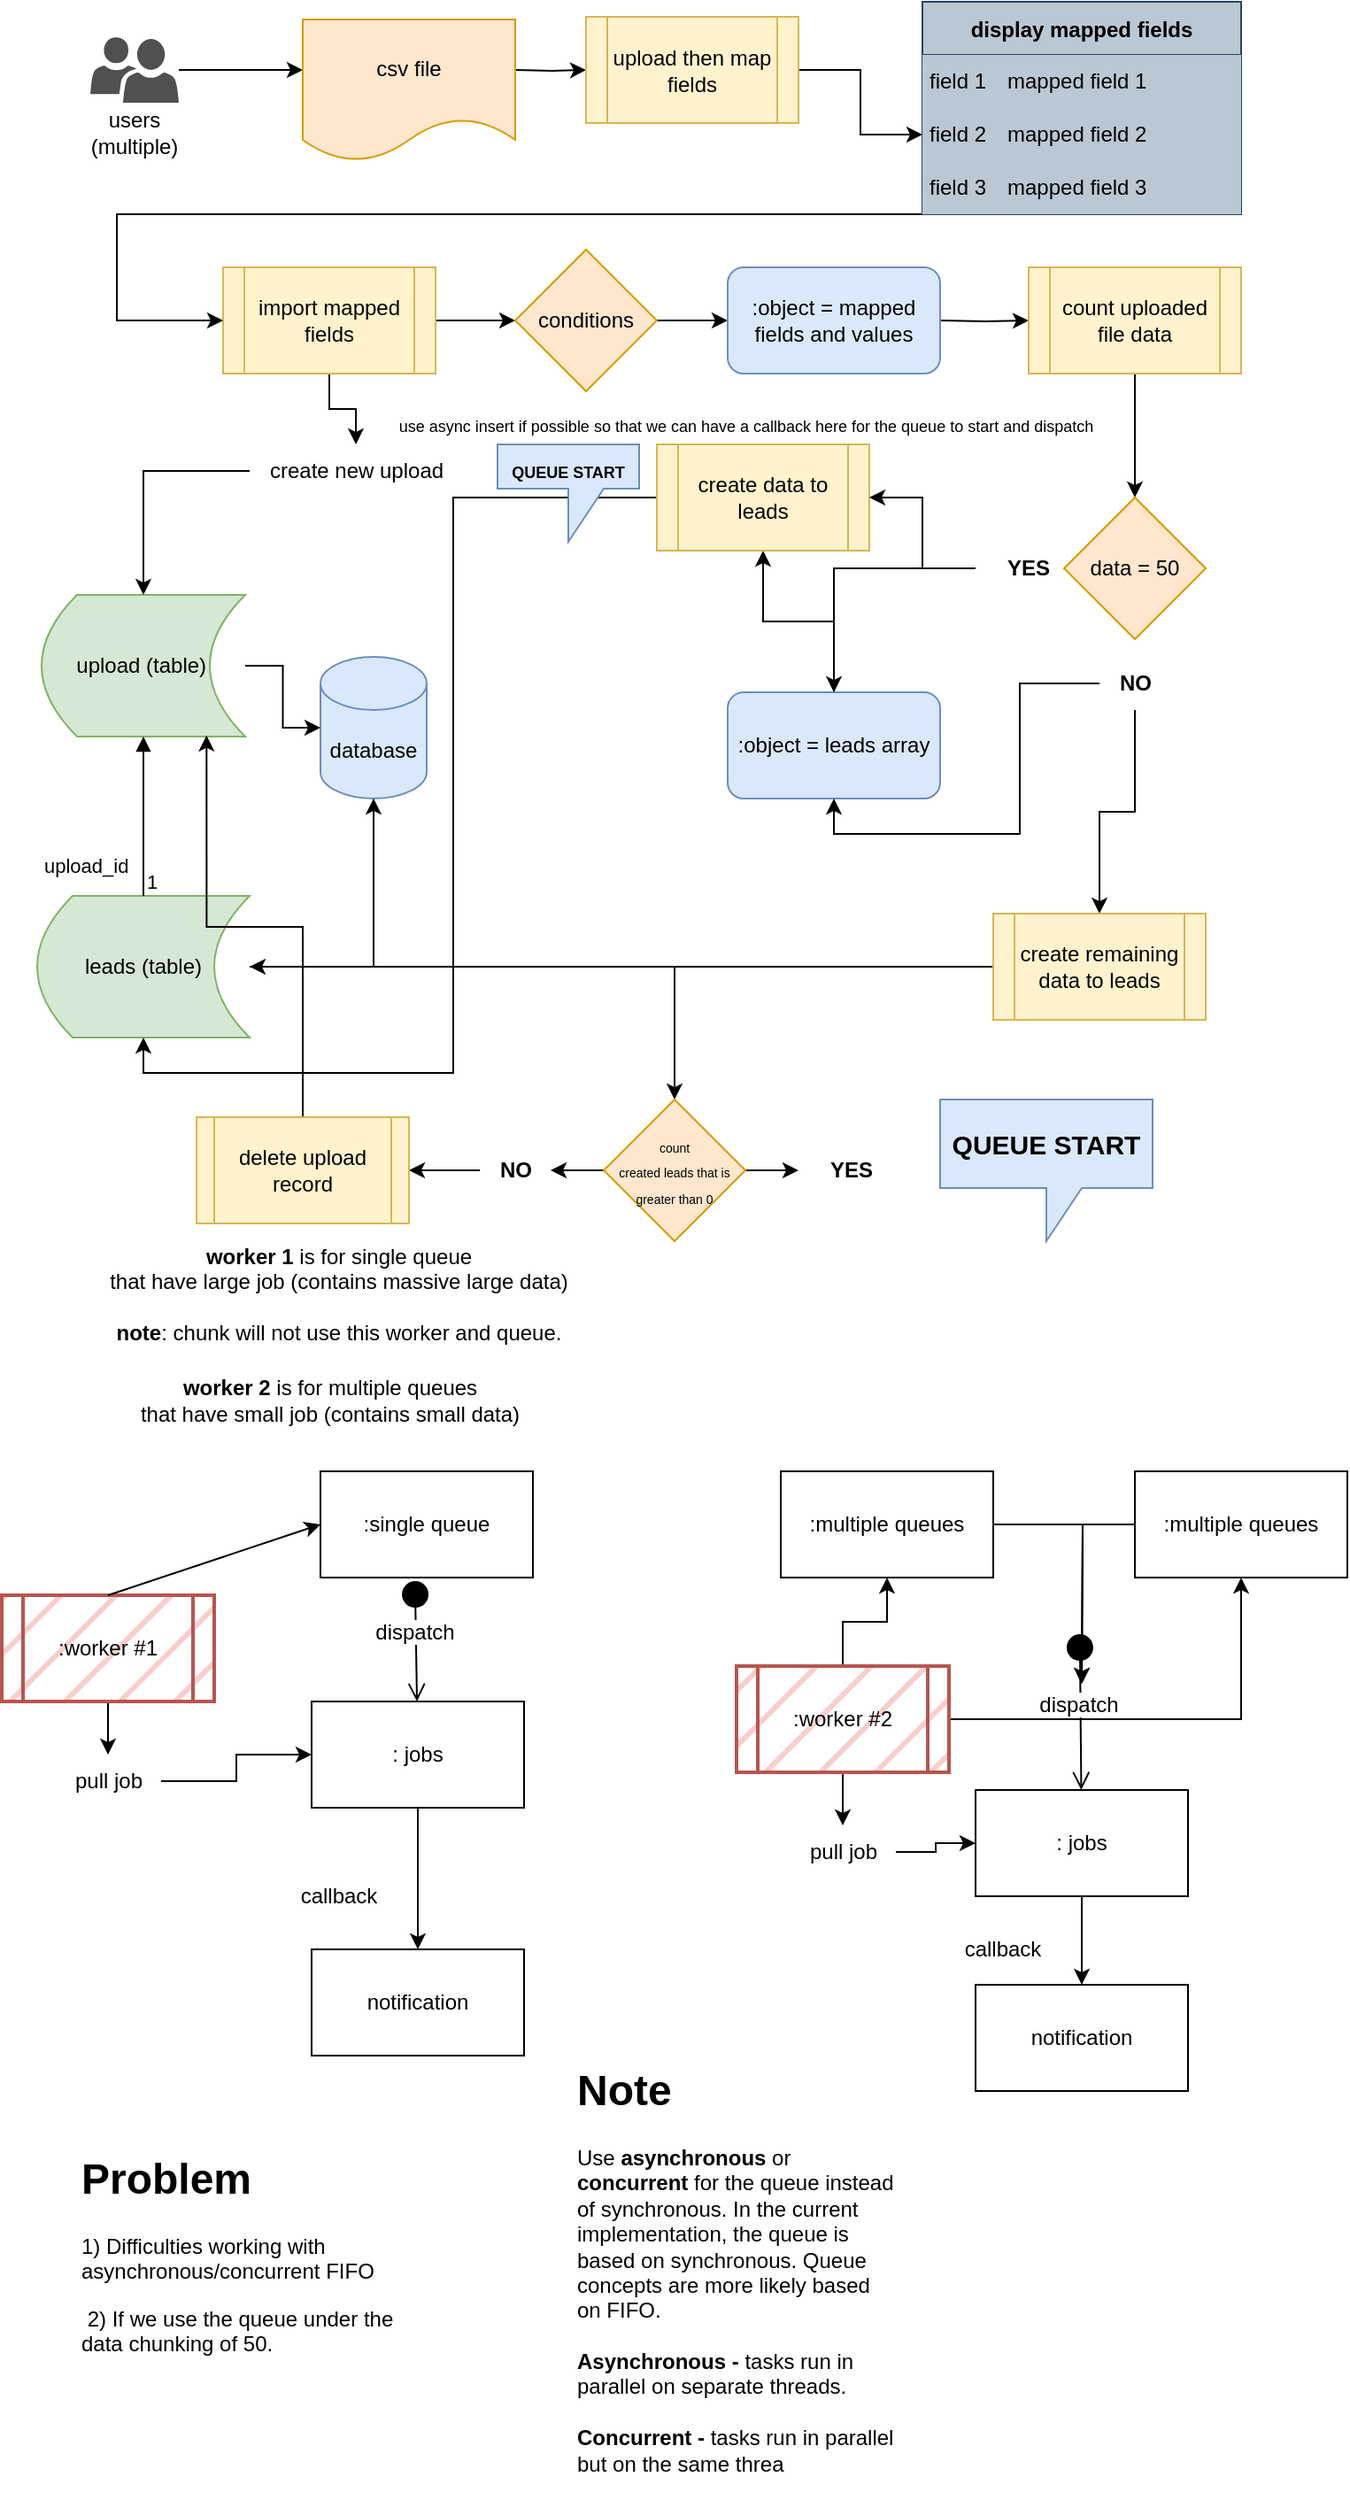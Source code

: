 <mxfile version="20.2.6" type="github">
  <diagram id="kgpKYQtTHZ0yAKxKKP6v" name="Page-1">
    <mxGraphModel dx="867" dy="518" grid="1" gridSize="10" guides="1" tooltips="1" connect="1" arrows="1" fold="1" page="1" pageScale="1" pageWidth="1200" pageHeight="1600" background="none" math="0" shadow="0">
      <root>
        <mxCell id="0" />
        <mxCell id="1" parent="0" />
        <mxCell id="4b0HBvVVqxYmfOgEoiVm-5" style="edgeStyle=orthogonalEdgeStyle;rounded=0;orthogonalLoop=1;jettySize=auto;html=1;" edge="1" parent="1" source="4b0HBvVVqxYmfOgEoiVm-2">
          <mxGeometry relative="1" as="geometry">
            <mxPoint x="650.0" y="128.5" as="targetPoint" />
          </mxGeometry>
        </mxCell>
        <mxCell id="4b0HBvVVqxYmfOgEoiVm-2" value="" style="sketch=0;pointerEvents=1;shadow=0;dashed=0;html=1;strokeColor=none;labelPosition=center;verticalLabelPosition=bottom;verticalAlign=top;align=center;fillColor=#505050;shape=mxgraph.mscae.intune.user_group" vertex="1" parent="1">
          <mxGeometry x="530" y="110" width="50" height="37" as="geometry" />
        </mxCell>
        <mxCell id="4b0HBvVVqxYmfOgEoiVm-3" value="users (multiple)" style="text;html=1;strokeColor=none;fillColor=none;align=center;verticalAlign=middle;whiteSpace=wrap;rounded=0;" vertex="1" parent="1">
          <mxGeometry x="525" y="147" width="60" height="33" as="geometry" />
        </mxCell>
        <mxCell id="4b0HBvVVqxYmfOgEoiVm-7" style="edgeStyle=orthogonalEdgeStyle;rounded=0;orthogonalLoop=1;jettySize=auto;html=1;entryX=0;entryY=0.5;entryDx=0;entryDy=0;" edge="1" parent="1" target="4b0HBvVVqxYmfOgEoiVm-6">
          <mxGeometry relative="1" as="geometry">
            <mxPoint x="770.0" y="128.471" as="sourcePoint" />
          </mxGeometry>
        </mxCell>
        <mxCell id="4b0HBvVVqxYmfOgEoiVm-101" style="edgeStyle=orthogonalEdgeStyle;rounded=0;orthogonalLoop=1;jettySize=auto;html=1;fontSize=12;" edge="1" parent="1" source="4b0HBvVVqxYmfOgEoiVm-6" target="4b0HBvVVqxYmfOgEoiVm-28">
          <mxGeometry relative="1" as="geometry" />
        </mxCell>
        <mxCell id="4b0HBvVVqxYmfOgEoiVm-6" value="upload then map fields" style="shape=process;whiteSpace=wrap;html=1;backgroundOutline=1;fillColor=#fff2cc;strokeColor=#d6b656;" vertex="1" parent="1">
          <mxGeometry x="810" y="98.5" width="120" height="60" as="geometry" />
        </mxCell>
        <mxCell id="4b0HBvVVqxYmfOgEoiVm-8" value="database" style="shape=cylinder3;whiteSpace=wrap;html=1;boundedLbl=1;backgroundOutline=1;size=15;fillColor=#dae8fc;strokeColor=#6c8ebf;" vertex="1" parent="1">
          <mxGeometry x="660" y="460" width="60" height="80" as="geometry" />
        </mxCell>
        <mxCell id="4b0HBvVVqxYmfOgEoiVm-9" value="csv file" style="shape=document;whiteSpace=wrap;html=1;boundedLbl=1;fillColor=#ffe6cc;strokeColor=#d79b00;" vertex="1" parent="1">
          <mxGeometry x="650" y="100" width="120" height="80" as="geometry" />
        </mxCell>
        <mxCell id="4b0HBvVVqxYmfOgEoiVm-18" style="edgeStyle=orthogonalEdgeStyle;rounded=0;orthogonalLoop=1;jettySize=auto;html=1;" edge="1" parent="1" source="4b0HBvVVqxYmfOgEoiVm-10" target="4b0HBvVVqxYmfOgEoiVm-8">
          <mxGeometry relative="1" as="geometry" />
        </mxCell>
        <mxCell id="4b0HBvVVqxYmfOgEoiVm-82" style="edgeStyle=orthogonalEdgeStyle;rounded=0;orthogonalLoop=1;jettySize=auto;html=1;fontSize=8;" edge="1" parent="1" source="4b0HBvVVqxYmfOgEoiVm-10" target="4b0HBvVVqxYmfOgEoiVm-78">
          <mxGeometry relative="1" as="geometry" />
        </mxCell>
        <mxCell id="4b0HBvVVqxYmfOgEoiVm-10" value="leads (table)" style="shape=dataStorage;whiteSpace=wrap;html=1;fixedSize=1;fillColor=#d5e8d4;strokeColor=#82b366;" vertex="1" parent="1">
          <mxGeometry x="500" y="595" width="120" height="80" as="geometry" />
        </mxCell>
        <mxCell id="4b0HBvVVqxYmfOgEoiVm-17" style="edgeStyle=orthogonalEdgeStyle;rounded=0;orthogonalLoop=1;jettySize=auto;html=1;entryX=0;entryY=0.5;entryDx=0;entryDy=0;entryPerimeter=0;" edge="1" parent="1" source="4b0HBvVVqxYmfOgEoiVm-11" target="4b0HBvVVqxYmfOgEoiVm-8">
          <mxGeometry relative="1" as="geometry" />
        </mxCell>
        <mxCell id="4b0HBvVVqxYmfOgEoiVm-11" value="upload (table)&amp;nbsp;" style="shape=dataStorage;whiteSpace=wrap;html=1;fixedSize=1;fillColor=#d5e8d4;strokeColor=#82b366;" vertex="1" parent="1">
          <mxGeometry x="502.5" y="425" width="115" height="80" as="geometry" />
        </mxCell>
        <mxCell id="4b0HBvVVqxYmfOgEoiVm-40" style="edgeStyle=orthogonalEdgeStyle;rounded=0;orthogonalLoop=1;jettySize=auto;html=1;entryX=0;entryY=0.5;entryDx=0;entryDy=0;" edge="1" parent="1" source="4b0HBvVVqxYmfOgEoiVm-20" target="4b0HBvVVqxYmfOgEoiVm-39">
          <mxGeometry relative="1" as="geometry" />
        </mxCell>
        <mxCell id="4b0HBvVVqxYmfOgEoiVm-73" style="edgeStyle=orthogonalEdgeStyle;rounded=0;orthogonalLoop=1;jettySize=auto;html=1;" edge="1" parent="1" source="4b0HBvVVqxYmfOgEoiVm-20" target="4b0HBvVVqxYmfOgEoiVm-72">
          <mxGeometry relative="1" as="geometry" />
        </mxCell>
        <mxCell id="4b0HBvVVqxYmfOgEoiVm-20" value="import mapped fields" style="shape=process;whiteSpace=wrap;html=1;backgroundOutline=1;fillColor=#fff2cc;strokeColor=#d6b656;" vertex="1" parent="1">
          <mxGeometry x="605" y="240" width="120" height="60" as="geometry" />
        </mxCell>
        <mxCell id="4b0HBvVVqxYmfOgEoiVm-36" style="edgeStyle=orthogonalEdgeStyle;rounded=0;orthogonalLoop=1;jettySize=auto;html=1;entryX=0;entryY=0.5;entryDx=0;entryDy=0;" edge="1" parent="1" source="4b0HBvVVqxYmfOgEoiVm-24" target="4b0HBvVVqxYmfOgEoiVm-20">
          <mxGeometry relative="1" as="geometry">
            <Array as="points">
              <mxPoint x="545" y="210" />
              <mxPoint x="545" y="270" />
            </Array>
          </mxGeometry>
        </mxCell>
        <mxCell id="4b0HBvVVqxYmfOgEoiVm-24" value="display mapped fields" style="shape=table;startSize=30;container=1;collapsible=0;childLayout=tableLayout;fixedRows=1;rowLines=0;fontStyle=1;fillColor=#bac8d3;strokeColor=#23445d;" vertex="1" parent="1">
          <mxGeometry x="1000" y="90" width="180" height="120" as="geometry" />
        </mxCell>
        <mxCell id="4b0HBvVVqxYmfOgEoiVm-25" value="" style="shape=tableRow;horizontal=0;startSize=0;swimlaneHead=0;swimlaneBody=0;top=0;left=0;bottom=0;right=0;collapsible=0;dropTarget=0;fillColor=none;points=[[0,0.5],[1,0.5]];portConstraint=eastwest;" vertex="1" parent="4b0HBvVVqxYmfOgEoiVm-24">
          <mxGeometry y="30" width="180" height="30" as="geometry" />
        </mxCell>
        <mxCell id="4b0HBvVVqxYmfOgEoiVm-26" value="field 1" style="shape=partialRectangle;html=1;whiteSpace=wrap;connectable=0;fillColor=#bac8d3;top=0;left=0;bottom=0;right=0;overflow=hidden;pointerEvents=1;strokeColor=#23445d;" vertex="1" parent="4b0HBvVVqxYmfOgEoiVm-25">
          <mxGeometry width="40" height="30" as="geometry">
            <mxRectangle width="40" height="30" as="alternateBounds" />
          </mxGeometry>
        </mxCell>
        <mxCell id="4b0HBvVVqxYmfOgEoiVm-27" value="mapped field 1" style="shape=partialRectangle;html=1;whiteSpace=wrap;connectable=0;fillColor=#bac8d3;top=0;left=0;bottom=0;right=0;align=left;spacingLeft=6;overflow=hidden;strokeColor=#23445d;" vertex="1" parent="4b0HBvVVqxYmfOgEoiVm-25">
          <mxGeometry x="40" width="140" height="30" as="geometry">
            <mxRectangle width="140" height="30" as="alternateBounds" />
          </mxGeometry>
        </mxCell>
        <mxCell id="4b0HBvVVqxYmfOgEoiVm-28" value="" style="shape=tableRow;horizontal=0;startSize=0;swimlaneHead=0;swimlaneBody=0;top=0;left=0;bottom=0;right=0;collapsible=0;dropTarget=0;fillColor=none;points=[[0,0.5],[1,0.5]];portConstraint=eastwest;" vertex="1" parent="4b0HBvVVqxYmfOgEoiVm-24">
          <mxGeometry y="60" width="180" height="30" as="geometry" />
        </mxCell>
        <mxCell id="4b0HBvVVqxYmfOgEoiVm-29" value="field 2" style="shape=partialRectangle;html=1;whiteSpace=wrap;connectable=0;fillColor=#bac8d3;top=0;left=0;bottom=0;right=0;overflow=hidden;strokeColor=#23445d;" vertex="1" parent="4b0HBvVVqxYmfOgEoiVm-28">
          <mxGeometry width="40" height="30" as="geometry">
            <mxRectangle width="40" height="30" as="alternateBounds" />
          </mxGeometry>
        </mxCell>
        <mxCell id="4b0HBvVVqxYmfOgEoiVm-30" value="mapped field 2" style="shape=partialRectangle;html=1;whiteSpace=wrap;connectable=0;fillColor=#bac8d3;top=0;left=0;bottom=0;right=0;align=left;spacingLeft=6;overflow=hidden;strokeColor=#23445d;" vertex="1" parent="4b0HBvVVqxYmfOgEoiVm-28">
          <mxGeometry x="40" width="140" height="30" as="geometry">
            <mxRectangle width="140" height="30" as="alternateBounds" />
          </mxGeometry>
        </mxCell>
        <mxCell id="4b0HBvVVqxYmfOgEoiVm-31" value="" style="shape=tableRow;horizontal=0;startSize=0;swimlaneHead=0;swimlaneBody=0;top=0;left=0;bottom=0;right=0;collapsible=0;dropTarget=0;fillColor=none;points=[[0,0.5],[1,0.5]];portConstraint=eastwest;" vertex="1" parent="4b0HBvVVqxYmfOgEoiVm-24">
          <mxGeometry y="90" width="180" height="30" as="geometry" />
        </mxCell>
        <mxCell id="4b0HBvVVqxYmfOgEoiVm-32" value="field 3" style="shape=partialRectangle;html=1;whiteSpace=wrap;connectable=0;fillColor=#bac8d3;top=0;left=0;bottom=0;right=0;overflow=hidden;strokeColor=#23445d;" vertex="1" parent="4b0HBvVVqxYmfOgEoiVm-31">
          <mxGeometry width="40" height="30" as="geometry">
            <mxRectangle width="40" height="30" as="alternateBounds" />
          </mxGeometry>
        </mxCell>
        <mxCell id="4b0HBvVVqxYmfOgEoiVm-33" value="mapped field 3" style="shape=partialRectangle;html=1;whiteSpace=wrap;connectable=0;fillColor=#bac8d3;top=0;left=0;bottom=0;right=0;align=left;spacingLeft=6;overflow=hidden;strokeColor=#23445d;" vertex="1" parent="4b0HBvVVqxYmfOgEoiVm-31">
          <mxGeometry x="40" width="140" height="30" as="geometry">
            <mxRectangle width="140" height="30" as="alternateBounds" />
          </mxGeometry>
        </mxCell>
        <mxCell id="4b0HBvVVqxYmfOgEoiVm-43" style="edgeStyle=orthogonalEdgeStyle;rounded=0;orthogonalLoop=1;jettySize=auto;html=1;entryX=0;entryY=0.5;entryDx=0;entryDy=0;" edge="1" parent="1" target="4b0HBvVVqxYmfOgEoiVm-42">
          <mxGeometry relative="1" as="geometry">
            <mxPoint x="1010" y="270" as="sourcePoint" />
          </mxGeometry>
        </mxCell>
        <mxCell id="4b0HBvVVqxYmfOgEoiVm-41" style="edgeStyle=orthogonalEdgeStyle;rounded=0;orthogonalLoop=1;jettySize=auto;html=1;entryX=0;entryY=0.5;entryDx=0;entryDy=0;" edge="1" parent="1" source="4b0HBvVVqxYmfOgEoiVm-39">
          <mxGeometry relative="1" as="geometry">
            <mxPoint x="890" y="270" as="targetPoint" />
          </mxGeometry>
        </mxCell>
        <mxCell id="4b0HBvVVqxYmfOgEoiVm-39" value="conditions" style="rhombus;whiteSpace=wrap;html=1;fillColor=#ffe6cc;strokeColor=#d79b00;" vertex="1" parent="1">
          <mxGeometry x="770" y="230" width="80" height="80" as="geometry" />
        </mxCell>
        <mxCell id="4b0HBvVVqxYmfOgEoiVm-45" style="edgeStyle=orthogonalEdgeStyle;rounded=0;orthogonalLoop=1;jettySize=auto;html=1;" edge="1" parent="1" source="4b0HBvVVqxYmfOgEoiVm-42" target="4b0HBvVVqxYmfOgEoiVm-44">
          <mxGeometry relative="1" as="geometry" />
        </mxCell>
        <mxCell id="4b0HBvVVqxYmfOgEoiVm-42" value="count uploaded file data" style="shape=process;whiteSpace=wrap;html=1;backgroundOutline=1;fillColor=#fff2cc;strokeColor=#d6b656;" vertex="1" parent="1">
          <mxGeometry x="1060" y="240" width="120" height="60" as="geometry" />
        </mxCell>
        <mxCell id="4b0HBvVVqxYmfOgEoiVm-44" value="data = 50" style="rhombus;whiteSpace=wrap;html=1;fillColor=#ffe6cc;strokeColor=#d79b00;" vertex="1" parent="1">
          <mxGeometry x="1080" y="370" width="80" height="80" as="geometry" />
        </mxCell>
        <mxCell id="4b0HBvVVqxYmfOgEoiVm-46" value="upload_id" style="endArrow=block;endFill=1;html=1;edgeStyle=orthogonalEdgeStyle;align=left;verticalAlign=top;rounded=0;entryX=0.5;entryY=1;entryDx=0;entryDy=0;" edge="1" parent="1" source="4b0HBvVVqxYmfOgEoiVm-10" target="4b0HBvVVqxYmfOgEoiVm-11">
          <mxGeometry x="-0.333" y="58" relative="1" as="geometry">
            <mxPoint x="557.5" y="535" as="sourcePoint" />
            <mxPoint x="717.5" y="535" as="targetPoint" />
            <mxPoint as="offset" />
          </mxGeometry>
        </mxCell>
        <mxCell id="4b0HBvVVqxYmfOgEoiVm-47" value="1" style="edgeLabel;resizable=0;html=1;align=left;verticalAlign=bottom;" connectable="0" vertex="1" parent="4b0HBvVVqxYmfOgEoiVm-46">
          <mxGeometry x="-1" relative="1" as="geometry" />
        </mxCell>
        <mxCell id="4b0HBvVVqxYmfOgEoiVm-70" style="edgeStyle=orthogonalEdgeStyle;rounded=0;orthogonalLoop=1;jettySize=auto;html=1;entryX=0.5;entryY=1;entryDx=0;entryDy=0;" edge="1" parent="1" source="4b0HBvVVqxYmfOgEoiVm-48" target="4b0HBvVVqxYmfOgEoiVm-49">
          <mxGeometry relative="1" as="geometry" />
        </mxCell>
        <mxCell id="4b0HBvVVqxYmfOgEoiVm-48" value=":object = leads array" style="rounded=1;whiteSpace=wrap;html=1;fillColor=#dae8fc;strokeColor=#6c8ebf;" vertex="1" parent="1">
          <mxGeometry x="890" y="480" width="120" height="60" as="geometry" />
        </mxCell>
        <mxCell id="4b0HBvVVqxYmfOgEoiVm-75" style="edgeStyle=orthogonalEdgeStyle;rounded=0;orthogonalLoop=1;jettySize=auto;html=1;entryX=0.5;entryY=1;entryDx=0;entryDy=0;" edge="1" parent="1" source="4b0HBvVVqxYmfOgEoiVm-49" target="4b0HBvVVqxYmfOgEoiVm-10">
          <mxGeometry relative="1" as="geometry" />
        </mxCell>
        <mxCell id="4b0HBvVVqxYmfOgEoiVm-49" value="create data to leads" style="shape=process;whiteSpace=wrap;html=1;backgroundOutline=1;fillColor=#fff2cc;strokeColor=#d6b656;" vertex="1" parent="1">
          <mxGeometry x="850" y="340" width="120" height="60" as="geometry" />
        </mxCell>
        <mxCell id="4b0HBvVVqxYmfOgEoiVm-68" style="edgeStyle=orthogonalEdgeStyle;rounded=0;orthogonalLoop=1;jettySize=auto;html=1;" edge="1" parent="1" source="4b0HBvVVqxYmfOgEoiVm-51" target="4b0HBvVVqxYmfOgEoiVm-49">
          <mxGeometry relative="1" as="geometry" />
        </mxCell>
        <mxCell id="4b0HBvVVqxYmfOgEoiVm-69" style="edgeStyle=orthogonalEdgeStyle;rounded=0;orthogonalLoop=1;jettySize=auto;html=1;entryX=0.5;entryY=0;entryDx=0;entryDy=0;" edge="1" parent="1" source="4b0HBvVVqxYmfOgEoiVm-51" target="4b0HBvVVqxYmfOgEoiVm-48">
          <mxGeometry relative="1" as="geometry" />
        </mxCell>
        <mxCell id="4b0HBvVVqxYmfOgEoiVm-51" value="&lt;b&gt;YES&lt;/b&gt;" style="text;html=1;strokeColor=none;fillColor=none;align=center;verticalAlign=middle;whiteSpace=wrap;rounded=0;" vertex="1" parent="1">
          <mxGeometry x="1030" y="395" width="60" height="30" as="geometry" />
        </mxCell>
        <mxCell id="4b0HBvVVqxYmfOgEoiVm-66" style="edgeStyle=orthogonalEdgeStyle;rounded=0;orthogonalLoop=1;jettySize=auto;html=1;" edge="1" parent="1" source="4b0HBvVVqxYmfOgEoiVm-58" target="4b0HBvVVqxYmfOgEoiVm-62">
          <mxGeometry relative="1" as="geometry" />
        </mxCell>
        <mxCell id="4b0HBvVVqxYmfOgEoiVm-67" style="edgeStyle=orthogonalEdgeStyle;rounded=0;orthogonalLoop=1;jettySize=auto;html=1;entryX=0.5;entryY=1;entryDx=0;entryDy=0;" edge="1" parent="1" source="4b0HBvVVqxYmfOgEoiVm-58" target="4b0HBvVVqxYmfOgEoiVm-48">
          <mxGeometry relative="1" as="geometry" />
        </mxCell>
        <mxCell id="4b0HBvVVqxYmfOgEoiVm-58" value="&lt;b&gt;NO&lt;/b&gt;" style="text;html=1;align=center;verticalAlign=middle;resizable=0;points=[];autosize=1;strokeColor=none;fillColor=none;" vertex="1" parent="1">
          <mxGeometry x="1100" y="460" width="40" height="30" as="geometry" />
        </mxCell>
        <mxCell id="4b0HBvVVqxYmfOgEoiVm-77" style="edgeStyle=orthogonalEdgeStyle;rounded=0;orthogonalLoop=1;jettySize=auto;html=1;" edge="1" parent="1" source="4b0HBvVVqxYmfOgEoiVm-62" target="4b0HBvVVqxYmfOgEoiVm-10">
          <mxGeometry relative="1" as="geometry" />
        </mxCell>
        <mxCell id="4b0HBvVVqxYmfOgEoiVm-62" value="create remaining data to leads" style="shape=process;whiteSpace=wrap;html=1;backgroundOutline=1;fillColor=#fff2cc;strokeColor=#d6b656;" vertex="1" parent="1">
          <mxGeometry x="1040" y="605" width="120" height="60" as="geometry" />
        </mxCell>
        <mxCell id="4b0HBvVVqxYmfOgEoiVm-74" style="edgeStyle=orthogonalEdgeStyle;rounded=0;orthogonalLoop=1;jettySize=auto;html=1;" edge="1" parent="1" source="4b0HBvVVqxYmfOgEoiVm-72" target="4b0HBvVVqxYmfOgEoiVm-11">
          <mxGeometry relative="1" as="geometry" />
        </mxCell>
        <mxCell id="4b0HBvVVqxYmfOgEoiVm-72" value="create new upload" style="text;html=1;align=center;verticalAlign=middle;resizable=0;points=[];autosize=1;strokeColor=none;fillColor=none;" vertex="1" parent="1">
          <mxGeometry x="620" y="340" width="120" height="30" as="geometry" />
        </mxCell>
        <mxCell id="4b0HBvVVqxYmfOgEoiVm-86" style="edgeStyle=orthogonalEdgeStyle;rounded=0;orthogonalLoop=1;jettySize=auto;html=1;fontSize=7;" edge="1" parent="1" source="4b0HBvVVqxYmfOgEoiVm-78" target="4b0HBvVVqxYmfOgEoiVm-84">
          <mxGeometry relative="1" as="geometry" />
        </mxCell>
        <mxCell id="4b0HBvVVqxYmfOgEoiVm-87" style="edgeStyle=orthogonalEdgeStyle;rounded=0;orthogonalLoop=1;jettySize=auto;html=1;fontSize=7;" edge="1" parent="1" source="4b0HBvVVqxYmfOgEoiVm-78" target="4b0HBvVVqxYmfOgEoiVm-85">
          <mxGeometry relative="1" as="geometry" />
        </mxCell>
        <mxCell id="4b0HBvVVqxYmfOgEoiVm-78" value="&lt;font style=&quot;font-size: 7px;&quot;&gt;count &lt;br&gt;created leads that is greater than 0&lt;/font&gt;" style="rhombus;whiteSpace=wrap;html=1;fillColor=#ffe6cc;strokeColor=#d79b00;" vertex="1" parent="1">
          <mxGeometry x="820" y="710" width="80" height="80" as="geometry" />
        </mxCell>
        <mxCell id="4b0HBvVVqxYmfOgEoiVm-96" style="edgeStyle=orthogonalEdgeStyle;rounded=0;orthogonalLoop=1;jettySize=auto;html=1;entryX=1;entryY=0.5;entryDx=0;entryDy=0;fontSize=12;" edge="1" parent="1" source="4b0HBvVVqxYmfOgEoiVm-84" target="4b0HBvVVqxYmfOgEoiVm-95">
          <mxGeometry relative="1" as="geometry" />
        </mxCell>
        <mxCell id="4b0HBvVVqxYmfOgEoiVm-84" value="&lt;b&gt;NO&lt;/b&gt;" style="text;html=1;align=center;verticalAlign=middle;resizable=0;points=[];autosize=1;strokeColor=none;fillColor=none;" vertex="1" parent="1">
          <mxGeometry x="750" y="735" width="40" height="30" as="geometry" />
        </mxCell>
        <mxCell id="4b0HBvVVqxYmfOgEoiVm-85" value="&lt;b&gt;YES&lt;/b&gt;" style="text;html=1;strokeColor=none;fillColor=none;align=center;verticalAlign=middle;whiteSpace=wrap;rounded=0;" vertex="1" parent="1">
          <mxGeometry x="930" y="735" width="60" height="30" as="geometry" />
        </mxCell>
        <mxCell id="4b0HBvVVqxYmfOgEoiVm-92" value="&lt;b&gt;QUEUE START&lt;/b&gt;" style="shape=callout;whiteSpace=wrap;html=1;perimeter=calloutPerimeter;fontSize=15;fillColor=#dae8fc;strokeColor=#6c8ebf;" vertex="1" parent="1">
          <mxGeometry x="1010" y="710" width="120" height="80" as="geometry" />
        </mxCell>
        <mxCell id="4b0HBvVVqxYmfOgEoiVm-97" style="edgeStyle=orthogonalEdgeStyle;rounded=0;orthogonalLoop=1;jettySize=auto;html=1;entryX=0.81;entryY=0.992;entryDx=0;entryDy=0;entryPerimeter=0;fontSize=12;" edge="1" parent="1" source="4b0HBvVVqxYmfOgEoiVm-95" target="4b0HBvVVqxYmfOgEoiVm-11">
          <mxGeometry relative="1" as="geometry" />
        </mxCell>
        <mxCell id="4b0HBvVVqxYmfOgEoiVm-95" value="delete upload record" style="shape=process;whiteSpace=wrap;html=1;backgroundOutline=1;fontSize=12;size=0.083;fillColor=#fff2cc;strokeColor=#d6b656;" vertex="1" parent="1">
          <mxGeometry x="590" y="720" width="120" height="60" as="geometry" />
        </mxCell>
        <mxCell id="4b0HBvVVqxYmfOgEoiVm-106" value="&lt;b&gt;worker 2&lt;/b&gt; is for multiple queues &lt;br&gt;that have small job (contains small data)" style="text;html=1;align=center;verticalAlign=middle;resizable=0;points=[];autosize=1;strokeColor=none;fillColor=none;fontSize=12;" vertex="1" parent="1">
          <mxGeometry x="545" y="860" width="240" height="40" as="geometry" />
        </mxCell>
        <mxCell id="4b0HBvVVqxYmfOgEoiVm-146" style="edgeStyle=orthogonalEdgeStyle;rounded=0;orthogonalLoop=1;jettySize=auto;html=1;fontSize=12;" edge="1" parent="1" source="4b0HBvVVqxYmfOgEoiVm-107" target="4b0HBvVVqxYmfOgEoiVm-141">
          <mxGeometry relative="1" as="geometry" />
        </mxCell>
        <mxCell id="4b0HBvVVqxYmfOgEoiVm-107" value=":worker #1" style="shape=process;whiteSpace=wrap;html=1;backgroundOutline=1;fontSize=12;fillColor=#f8cecc;strokeColor=#b85450;fillStyle=hatch;strokeWidth=2;" vertex="1" parent="1">
          <mxGeometry x="480" y="990" width="120" height="60" as="geometry" />
        </mxCell>
        <mxCell id="4b0HBvVVqxYmfOgEoiVm-108" value="&lt;b&gt;worker 1&lt;/b&gt; is for single queue&lt;br&gt;that have large job (contains massive large data)&lt;br&gt;&lt;br&gt;&lt;b&gt;note&lt;/b&gt;: chunk will not use this worker and queue." style="text;html=1;align=center;verticalAlign=middle;resizable=0;points=[];autosize=1;strokeColor=none;fillColor=none;fontSize=12;" vertex="1" parent="1">
          <mxGeometry x="530" y="785" width="280" height="70" as="geometry" />
        </mxCell>
        <mxCell id="4b0HBvVVqxYmfOgEoiVm-112" value=":object = mapped fields and values" style="rounded=1;whiteSpace=wrap;html=1;fillStyle=auto;fontSize=12;strokeWidth=1;fillColor=#dae8fc;strokeColor=#6c8ebf;" vertex="1" parent="1">
          <mxGeometry x="890" y="240" width="120" height="60" as="geometry" />
        </mxCell>
        <mxCell id="4b0HBvVVqxYmfOgEoiVm-160" style="edgeStyle=orthogonalEdgeStyle;rounded=0;orthogonalLoop=1;jettySize=auto;html=1;fontSize=12;" edge="1" parent="1" source="4b0HBvVVqxYmfOgEoiVm-113" target="4b0HBvVVqxYmfOgEoiVm-158">
          <mxGeometry relative="1" as="geometry" />
        </mxCell>
        <mxCell id="4b0HBvVVqxYmfOgEoiVm-164" style="edgeStyle=orthogonalEdgeStyle;rounded=0;orthogonalLoop=1;jettySize=auto;html=1;entryX=0.5;entryY=1;entryDx=0;entryDy=0;fontSize=12;" edge="1" parent="1" source="4b0HBvVVqxYmfOgEoiVm-113" target="4b0HBvVVqxYmfOgEoiVm-115">
          <mxGeometry relative="1" as="geometry" />
        </mxCell>
        <mxCell id="4b0HBvVVqxYmfOgEoiVm-165" style="edgeStyle=orthogonalEdgeStyle;rounded=0;orthogonalLoop=1;jettySize=auto;html=1;entryX=0.5;entryY=1;entryDx=0;entryDy=0;fontSize=12;" edge="1" parent="1" source="4b0HBvVVqxYmfOgEoiVm-113" target="4b0HBvVVqxYmfOgEoiVm-148">
          <mxGeometry relative="1" as="geometry" />
        </mxCell>
        <mxCell id="4b0HBvVVqxYmfOgEoiVm-113" value=":worker #2" style="shape=process;whiteSpace=wrap;html=1;backgroundOutline=1;fontSize=12;fillColor=#f8cecc;strokeColor=#b85450;fillStyle=hatch;strokeWidth=2;" vertex="1" parent="1">
          <mxGeometry x="895" y="1030" width="120" height="60" as="geometry" />
        </mxCell>
        <mxCell id="4b0HBvVVqxYmfOgEoiVm-114" value=":single queue" style="rounded=0;whiteSpace=wrap;html=1;fillStyle=auto;fontSize=12;strokeWidth=1;fillColor=none;gradientColor=none;" vertex="1" parent="1">
          <mxGeometry x="660" y="920" width="120" height="60" as="geometry" />
        </mxCell>
        <mxCell id="4b0HBvVVqxYmfOgEoiVm-156" style="edgeStyle=orthogonalEdgeStyle;rounded=0;orthogonalLoop=1;jettySize=auto;html=1;fontSize=12;" edge="1" parent="1" source="4b0HBvVVqxYmfOgEoiVm-115">
          <mxGeometry relative="1" as="geometry">
            <mxPoint x="1090" y="1040" as="targetPoint" />
          </mxGeometry>
        </mxCell>
        <mxCell id="4b0HBvVVqxYmfOgEoiVm-115" value=":multiple queues" style="rounded=0;whiteSpace=wrap;html=1;fillStyle=auto;fontSize=12;strokeWidth=1;fillColor=none;gradientColor=none;" vertex="1" parent="1">
          <mxGeometry x="920" y="920" width="120" height="60" as="geometry" />
        </mxCell>
        <mxCell id="4b0HBvVVqxYmfOgEoiVm-144" value="" style="edgeStyle=orthogonalEdgeStyle;rounded=0;orthogonalLoop=1;jettySize=auto;html=1;fontSize=12;" edge="1" parent="1" source="4b0HBvVVqxYmfOgEoiVm-134" target="4b0HBvVVqxYmfOgEoiVm-143">
          <mxGeometry relative="1" as="geometry" />
        </mxCell>
        <mxCell id="4b0HBvVVqxYmfOgEoiVm-134" value=": jobs" style="rounded=0;whiteSpace=wrap;html=1;fillStyle=auto;fontSize=12;strokeWidth=1;fillColor=none;gradientColor=none;" vertex="1" parent="1">
          <mxGeometry x="655" y="1050" width="120" height="60" as="geometry" />
        </mxCell>
        <mxCell id="4b0HBvVVqxYmfOgEoiVm-139" value="dispatch" style="html=1;verticalAlign=bottom;startArrow=circle;startFill=1;endArrow=open;startSize=6;endSize=8;rounded=0;fontSize=12;exitX=0.445;exitY=1.026;exitDx=0;exitDy=0;exitPerimeter=0;" edge="1" parent="1" source="4b0HBvVVqxYmfOgEoiVm-114" target="4b0HBvVVqxYmfOgEoiVm-134">
          <mxGeometry x="0.123" y="-1" width="80" relative="1" as="geometry">
            <mxPoint x="680" y="1020" as="sourcePoint" />
            <mxPoint x="760" y="1020" as="targetPoint" />
            <mxPoint as="offset" />
          </mxGeometry>
        </mxCell>
        <mxCell id="4b0HBvVVqxYmfOgEoiVm-140" value="" style="endArrow=classic;html=1;rounded=0;fontSize=12;exitX=0.5;exitY=0;exitDx=0;exitDy=0;entryX=0;entryY=0.5;entryDx=0;entryDy=0;" edge="1" parent="1" source="4b0HBvVVqxYmfOgEoiVm-107" target="4b0HBvVVqxYmfOgEoiVm-114">
          <mxGeometry width="50" height="50" relative="1" as="geometry">
            <mxPoint x="540" y="1110" as="sourcePoint" />
            <mxPoint x="590" y="1060" as="targetPoint" />
          </mxGeometry>
        </mxCell>
        <mxCell id="4b0HBvVVqxYmfOgEoiVm-147" style="edgeStyle=orthogonalEdgeStyle;rounded=0;orthogonalLoop=1;jettySize=auto;html=1;entryX=0;entryY=0.5;entryDx=0;entryDy=0;fontSize=12;" edge="1" parent="1" source="4b0HBvVVqxYmfOgEoiVm-141" target="4b0HBvVVqxYmfOgEoiVm-134">
          <mxGeometry relative="1" as="geometry" />
        </mxCell>
        <mxCell id="4b0HBvVVqxYmfOgEoiVm-141" value="pull job" style="text;html=1;align=center;verticalAlign=middle;resizable=0;points=[];autosize=1;strokeColor=none;fillColor=none;fontSize=12;" vertex="1" parent="1">
          <mxGeometry x="510" y="1080" width="60" height="30" as="geometry" />
        </mxCell>
        <mxCell id="4b0HBvVVqxYmfOgEoiVm-143" value="notification" style="rounded=0;whiteSpace=wrap;html=1;fillStyle=auto;fontSize=12;strokeWidth=1;fillColor=none;gradientColor=none;" vertex="1" parent="1">
          <mxGeometry x="655" y="1190" width="120" height="60" as="geometry" />
        </mxCell>
        <mxCell id="4b0HBvVVqxYmfOgEoiVm-145" value="callback" style="text;html=1;align=center;verticalAlign=middle;resizable=0;points=[];autosize=1;strokeColor=none;fillColor=none;fontSize=12;" vertex="1" parent="1">
          <mxGeometry x="635" y="1145" width="70" height="30" as="geometry" />
        </mxCell>
        <mxCell id="4b0HBvVVqxYmfOgEoiVm-155" style="edgeStyle=orthogonalEdgeStyle;rounded=0;orthogonalLoop=1;jettySize=auto;html=1;fontSize=12;" edge="1" parent="1" source="4b0HBvVVqxYmfOgEoiVm-148">
          <mxGeometry relative="1" as="geometry">
            <mxPoint x="1090" y="1040" as="targetPoint" />
          </mxGeometry>
        </mxCell>
        <mxCell id="4b0HBvVVqxYmfOgEoiVm-148" value=":multiple queues" style="rounded=0;whiteSpace=wrap;html=1;fillStyle=auto;fontSize=12;strokeWidth=1;fillColor=none;gradientColor=none;" vertex="1" parent="1">
          <mxGeometry x="1120" y="920" width="120" height="60" as="geometry" />
        </mxCell>
        <mxCell id="4b0HBvVVqxYmfOgEoiVm-163" style="edgeStyle=orthogonalEdgeStyle;rounded=0;orthogonalLoop=1;jettySize=auto;html=1;fontSize=12;" edge="1" parent="1" source="4b0HBvVVqxYmfOgEoiVm-149" target="4b0HBvVVqxYmfOgEoiVm-162">
          <mxGeometry relative="1" as="geometry" />
        </mxCell>
        <mxCell id="4b0HBvVVqxYmfOgEoiVm-149" value=": jobs" style="rounded=0;whiteSpace=wrap;html=1;fillStyle=auto;fontSize=12;strokeWidth=1;fillColor=none;gradientColor=none;" vertex="1" parent="1">
          <mxGeometry x="1030" y="1100" width="120" height="60" as="geometry" />
        </mxCell>
        <mxCell id="4b0HBvVVqxYmfOgEoiVm-150" value="dispatch" style="html=1;verticalAlign=bottom;startArrow=circle;startFill=1;endArrow=open;startSize=6;endSize=8;rounded=0;fontSize=12;exitX=0.445;exitY=1.026;exitDx=0;exitDy=0;exitPerimeter=0;" edge="1" parent="1" target="4b0HBvVVqxYmfOgEoiVm-149">
          <mxGeometry x="0.123" y="-1" width="80" relative="1" as="geometry">
            <mxPoint x="1088.89" y="1011.56" as="sourcePoint" />
            <mxPoint x="1090.002" y="1080" as="targetPoint" />
            <mxPoint as="offset" />
          </mxGeometry>
        </mxCell>
        <mxCell id="4b0HBvVVqxYmfOgEoiVm-159" style="edgeStyle=orthogonalEdgeStyle;rounded=0;orthogonalLoop=1;jettySize=auto;html=1;entryX=0;entryY=0.5;entryDx=0;entryDy=0;fontSize=12;" edge="1" parent="1" source="4b0HBvVVqxYmfOgEoiVm-158" target="4b0HBvVVqxYmfOgEoiVm-149">
          <mxGeometry relative="1" as="geometry" />
        </mxCell>
        <mxCell id="4b0HBvVVqxYmfOgEoiVm-158" value="pull job" style="text;html=1;align=center;verticalAlign=middle;resizable=0;points=[];autosize=1;strokeColor=none;fillColor=none;fontSize=12;" vertex="1" parent="1">
          <mxGeometry x="925" y="1120" width="60" height="30" as="geometry" />
        </mxCell>
        <mxCell id="4b0HBvVVqxYmfOgEoiVm-161" value="callback" style="text;html=1;align=center;verticalAlign=middle;resizable=0;points=[];autosize=1;strokeColor=none;fillColor=none;fontSize=12;" vertex="1" parent="1">
          <mxGeometry x="1010" y="1175" width="70" height="30" as="geometry" />
        </mxCell>
        <mxCell id="4b0HBvVVqxYmfOgEoiVm-162" value="notification" style="rounded=0;whiteSpace=wrap;html=1;fillStyle=auto;fontSize=12;strokeWidth=1;fillColor=none;gradientColor=none;" vertex="1" parent="1">
          <mxGeometry x="1030" y="1210" width="120" height="60" as="geometry" />
        </mxCell>
        <mxCell id="4b0HBvVVqxYmfOgEoiVm-168" value="&lt;h1&gt;Note&lt;/h1&gt;&lt;p&gt;&lt;span id=&quot;docs-internal-guid-79dcf4e9-7fff-88fc-4422-ef8bbc5b243c&quot;&gt;&lt;span style=&quot;font-family: Arial; background-color: transparent; font-variant-numeric: normal; font-variant-east-asian: normal; vertical-align: baseline;&quot;&gt;Use &lt;/span&gt;&lt;span style=&quot;font-family: Arial; background-color: transparent; font-weight: 700; font-variant-numeric: normal; font-variant-east-asian: normal; vertical-align: baseline;&quot;&gt;asynchronous&amp;nbsp;&lt;/span&gt;&lt;span style=&quot;font-family: Arial; background-color: transparent; font-variant-numeric: normal; font-variant-east-asian: normal; vertical-align: baseline;&quot;&gt;or &lt;/span&gt;&lt;span style=&quot;font-family: Arial; background-color: transparent; font-weight: 700; font-variant-numeric: normal; font-variant-east-asian: normal; vertical-align: baseline;&quot;&gt;concurrent&amp;nbsp;&lt;/span&gt;&lt;span style=&quot;font-family: Arial; background-color: transparent; font-variant-numeric: normal; font-variant-east-asian: normal; vertical-align: baseline;&quot;&gt;for the queue instead of synchronous. In the current implementation, the queue is based on synchronous. Queue concepts are more likely based on FIFO.&lt;br&gt;&lt;span style=&quot;background-color: transparent; font-variant-numeric: normal; font-variant-east-asian: normal; font-weight: 700; vertical-align: baseline;&quot;&gt;&lt;br&gt;Asynchronous - &lt;/span&gt;&lt;span style=&quot;background-color: transparent; font-variant-numeric: normal; font-variant-east-asian: normal; vertical-align: baseline;&quot;&gt;tasks run in parallel on separate threads.&lt;br&gt;&lt;/span&gt;&lt;br&gt;&lt;span id=&quot;docs-internal-guid-ef136aef-7fff-bed9-feb0-e229fa1d4ba0&quot;&gt;&lt;span style=&quot;background-color: transparent; font-weight: 700; font-variant-numeric: normal; font-variant-east-asian: normal; vertical-align: baseline;&quot;&gt;Concurrent - &lt;/span&gt;&lt;span style=&quot;background-color: transparent; font-variant-numeric: normal; font-variant-east-asian: normal; vertical-align: baseline;&quot;&gt;tasks run in parallel but on the same threa&lt;/span&gt;&lt;/span&gt;&lt;br&gt;&lt;/span&gt;&lt;/span&gt;&lt;/p&gt;" style="text;html=1;strokeColor=none;fillColor=none;spacing=5;spacingTop=-20;whiteSpace=wrap;overflow=hidden;rounded=0;fillStyle=auto;fontSize=12;" vertex="1" parent="1">
          <mxGeometry x="800" y="1250" width="190" height="250" as="geometry" />
        </mxCell>
        <mxCell id="4b0HBvVVqxYmfOgEoiVm-169" value="&lt;h1&gt;Problem&lt;/h1&gt;&lt;font face=&quot;Arial&quot;&gt;&lt;span style=&quot;font-size: 12px;&quot;&gt;1) Difficulties working with asynchronous/concurrent FIFO&lt;/span&gt;&lt;/font&gt;&lt;p&gt;&lt;font face=&quot;Arial&quot;&gt;&amp;nbsp;2) If we use the queue under the data chunking of 50.&lt;br&gt;&lt;/font&gt;&lt;/p&gt;" style="text;html=1;strokeColor=none;fillColor=none;spacing=5;spacingTop=-20;whiteSpace=wrap;overflow=hidden;rounded=0;fillStyle=auto;fontSize=12;" vertex="1" parent="1">
          <mxGeometry x="520" y="1300" width="190" height="180" as="geometry" />
        </mxCell>
        <mxCell id="4b0HBvVVqxYmfOgEoiVm-170" value="&lt;b&gt;&lt;font style=&quot;font-size: 9px;&quot;&gt;QUEUE START&lt;/font&gt;&lt;/b&gt;" style="shape=callout;whiteSpace=wrap;html=1;perimeter=calloutPerimeter;fontSize=15;fillColor=#dae8fc;strokeColor=#6c8ebf;" vertex="1" parent="1">
          <mxGeometry x="760" y="340" width="80" height="55" as="geometry" />
        </mxCell>
        <mxCell id="4b0HBvVVqxYmfOgEoiVm-171" value="use async insert if possible so that we can have a callback here for the queue to start and dispatch" style="text;html=1;align=center;verticalAlign=middle;resizable=0;points=[];autosize=1;strokeColor=none;fillColor=none;fontSize=9;" vertex="1" parent="1">
          <mxGeometry x="690" y="320" width="420" height="20" as="geometry" />
        </mxCell>
      </root>
    </mxGraphModel>
  </diagram>
</mxfile>
